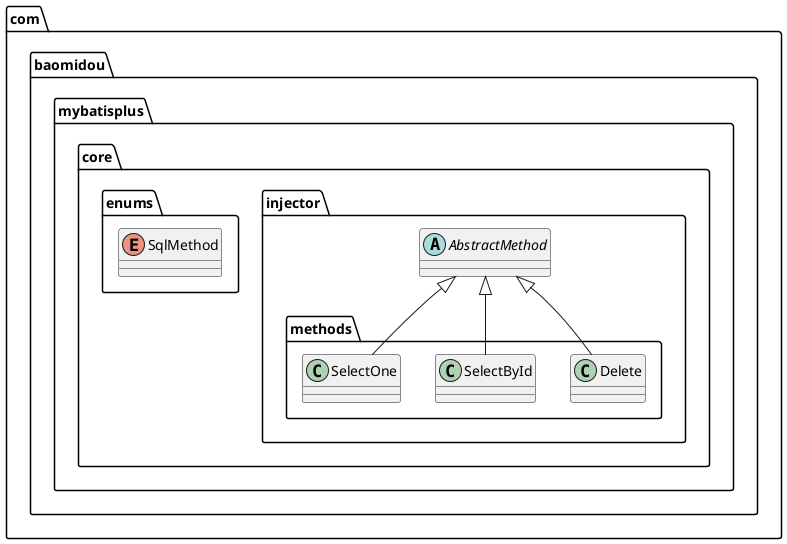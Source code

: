 @startuml
'https://plantuml.com/class-diagram

package com.baomidou.mybatisplus.core.injector {
  abstract class AbstractMethod
}

package com.baomidou.mybatisplus.core.injector.methods {
  class Delete
  class SelectById
  class SelectOne
}

package com.baomidou.mybatisplus.core.enums {
  enum SqlMethod
}

AbstractMethod <|-- Delete
AbstractMethod <|-- SelectById
AbstractMethod <|-- SelectOne

@enduml